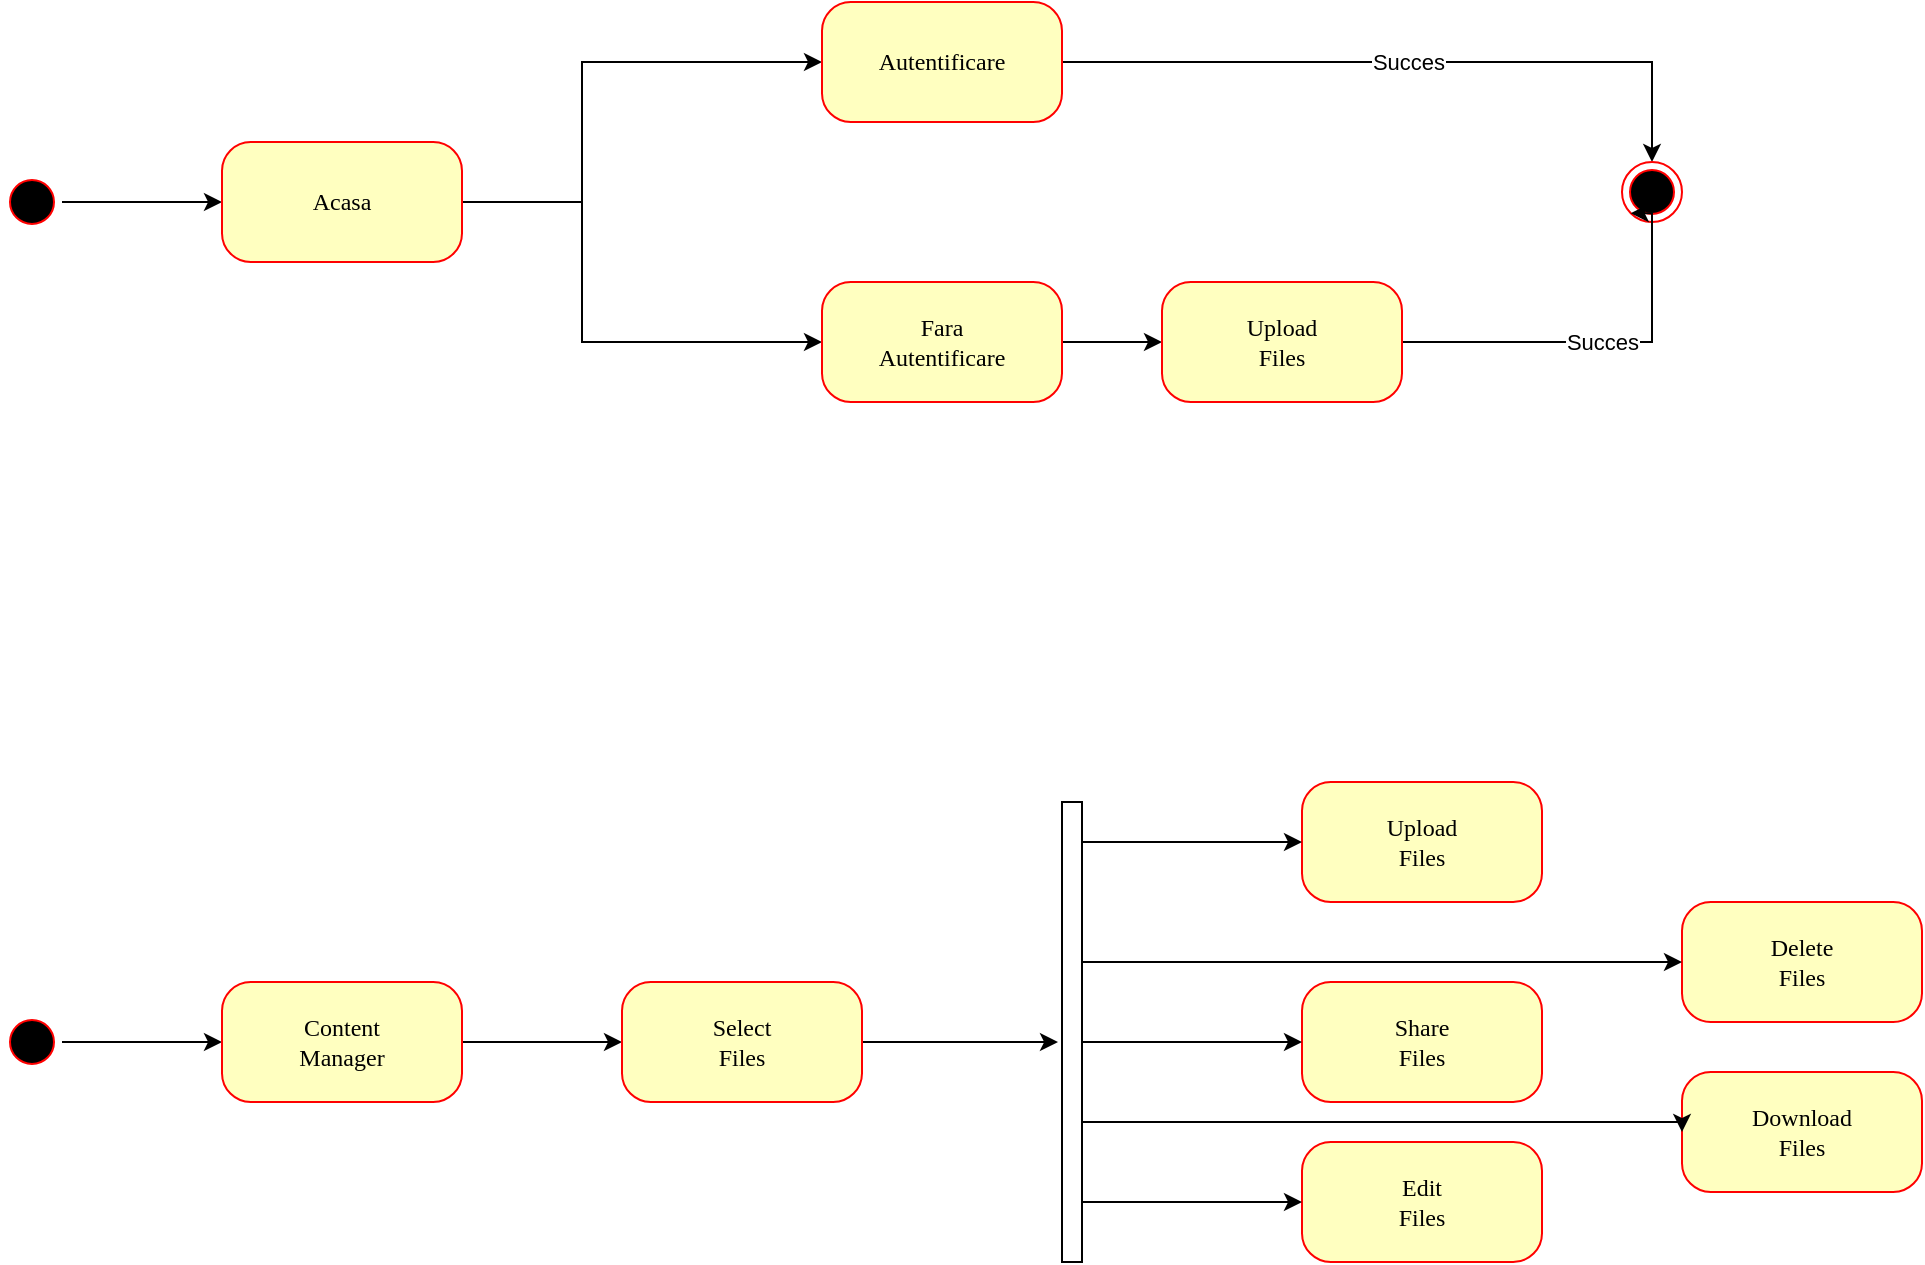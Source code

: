 <mxfile version="10.6.3" type="device"><diagram name="Page-1" id="58cdce13-f638-feb5-8d6f-7d28b1aa9fa0"><mxGraphModel dx="1634" dy="757" grid="1" gridSize="10" guides="1" tooltips="1" connect="1" arrows="1" fold="1" page="1" pageScale="1" pageWidth="1100" pageHeight="850" background="#ffffff" math="0" shadow="0"><root><mxCell id="0"/><mxCell id="1" parent="0"/><mxCell id="fGKS7o-JOWLnxKiUhXKT-14" value="" style="edgeStyle=orthogonalEdgeStyle;rounded=0;orthogonalLoop=1;jettySize=auto;html=1;" edge="1" parent="1" source="382b91b5511bd0f7-1" target="382b91b5511bd0f7-6"><mxGeometry relative="1" as="geometry"/></mxCell><mxCell id="382b91b5511bd0f7-1" value="" style="ellipse;html=1;shape=startState;fillColor=#000000;strokeColor=#ff0000;rounded=1;shadow=0;comic=0;labelBackgroundColor=none;fontFamily=Verdana;fontSize=12;fontColor=#000000;align=center;direction=south;" parent="1" vertex="1"><mxGeometry x="30" y="135" width="30" height="30" as="geometry"/></mxCell><mxCell id="fGKS7o-JOWLnxKiUhXKT-3" style="edgeStyle=orthogonalEdgeStyle;rounded=0;orthogonalLoop=1;jettySize=auto;html=1;entryX=0;entryY=0.5;entryDx=0;entryDy=0;" edge="1" parent="1" source="382b91b5511bd0f7-6" target="fGKS7o-JOWLnxKiUhXKT-1"><mxGeometry relative="1" as="geometry"><Array as="points"><mxPoint x="320" y="150"/><mxPoint x="320" y="80"/></Array></mxGeometry></mxCell><mxCell id="fGKS7o-JOWLnxKiUhXKT-4" style="edgeStyle=orthogonalEdgeStyle;rounded=0;orthogonalLoop=1;jettySize=auto;html=1;entryX=0;entryY=0.5;entryDx=0;entryDy=0;" edge="1" parent="1" source="382b91b5511bd0f7-6" target="fGKS7o-JOWLnxKiUhXKT-2"><mxGeometry relative="1" as="geometry"><Array as="points"><mxPoint x="320" y="150"/><mxPoint x="320" y="220"/></Array></mxGeometry></mxCell><mxCell id="382b91b5511bd0f7-6" value="Acasa&lt;br&gt;" style="rounded=1;whiteSpace=wrap;html=1;arcSize=24;fillColor=#ffffc0;strokeColor=#ff0000;shadow=0;comic=0;labelBackgroundColor=none;fontFamily=Verdana;fontSize=12;fontColor=#000000;align=center;" parent="1" vertex="1"><mxGeometry x="140" y="120" width="120" height="60" as="geometry"/></mxCell><mxCell id="fGKS7o-JOWLnxKiUhXKT-6" value="Succes" style="edgeStyle=orthogonalEdgeStyle;rounded=0;orthogonalLoop=1;jettySize=auto;html=1;exitX=1;exitY=0.5;exitDx=0;exitDy=0;" edge="1" parent="1" source="fGKS7o-JOWLnxKiUhXKT-1" target="fGKS7o-JOWLnxKiUhXKT-5"><mxGeometry relative="1" as="geometry"/></mxCell><mxCell id="fGKS7o-JOWLnxKiUhXKT-1" value="Autentificare&lt;br&gt;" style="rounded=1;whiteSpace=wrap;html=1;arcSize=24;fillColor=#ffffc0;strokeColor=#ff0000;shadow=0;comic=0;labelBackgroundColor=none;fontFamily=Verdana;fontSize=12;fontColor=#000000;align=center;" vertex="1" parent="1"><mxGeometry x="440" y="50" width="120" height="60" as="geometry"/></mxCell><mxCell id="fGKS7o-JOWLnxKiUhXKT-8" value="" style="edgeStyle=orthogonalEdgeStyle;rounded=0;orthogonalLoop=1;jettySize=auto;html=1;" edge="1" parent="1" source="fGKS7o-JOWLnxKiUhXKT-2" target="fGKS7o-JOWLnxKiUhXKT-7"><mxGeometry relative="1" as="geometry"/></mxCell><mxCell id="fGKS7o-JOWLnxKiUhXKT-2" value="Fara&lt;br&gt;Autentificare&lt;br&gt;" style="rounded=1;whiteSpace=wrap;html=1;arcSize=24;fillColor=#ffffc0;strokeColor=#ff0000;shadow=0;comic=0;labelBackgroundColor=none;fontFamily=Verdana;fontSize=12;fontColor=#000000;align=center;" vertex="1" parent="1"><mxGeometry x="440" y="190" width="120" height="60" as="geometry"/></mxCell><mxCell id="fGKS7o-JOWLnxKiUhXKT-5" value="" style="ellipse;html=1;shape=endState;fillColor=#000000;strokeColor=#ff0000;" vertex="1" parent="1"><mxGeometry x="840" y="130" width="30" height="30" as="geometry"/></mxCell><mxCell id="fGKS7o-JOWLnxKiUhXKT-11" value="Succes" style="edgeStyle=orthogonalEdgeStyle;rounded=0;orthogonalLoop=1;jettySize=auto;html=1;entryX=0;entryY=1;entryDx=0;entryDy=0;" edge="1" parent="1" source="fGKS7o-JOWLnxKiUhXKT-7" target="fGKS7o-JOWLnxKiUhXKT-5"><mxGeometry relative="1" as="geometry"><Array as="points"><mxPoint x="855" y="220"/><mxPoint x="855" y="156"/></Array></mxGeometry></mxCell><mxCell id="fGKS7o-JOWLnxKiUhXKT-7" value="Upload&lt;br&gt;Files&lt;br&gt;" style="rounded=1;whiteSpace=wrap;html=1;arcSize=24;fillColor=#ffffc0;strokeColor=#ff0000;shadow=0;comic=0;labelBackgroundColor=none;fontFamily=Verdana;fontSize=12;fontColor=#000000;align=center;" vertex="1" parent="1"><mxGeometry x="610" y="190" width="120" height="60" as="geometry"/></mxCell><mxCell id="fGKS7o-JOWLnxKiUhXKT-15" value="" style="edgeStyle=orthogonalEdgeStyle;rounded=0;orthogonalLoop=1;jettySize=auto;html=1;" edge="1" parent="1" source="fGKS7o-JOWLnxKiUhXKT-12" target="fGKS7o-JOWLnxKiUhXKT-13"><mxGeometry relative="1" as="geometry"/></mxCell><mxCell id="fGKS7o-JOWLnxKiUhXKT-12" value="" style="ellipse;html=1;shape=startState;fillColor=#000000;strokeColor=#ff0000;rounded=1;shadow=0;comic=0;labelBackgroundColor=none;fontFamily=Verdana;fontSize=12;fontColor=#000000;align=center;direction=south;" vertex="1" parent="1"><mxGeometry x="30" y="555" width="30" height="30" as="geometry"/></mxCell><mxCell id="fGKS7o-JOWLnxKiUhXKT-17" value="" style="edgeStyle=orthogonalEdgeStyle;rounded=0;orthogonalLoop=1;jettySize=auto;html=1;" edge="1" parent="1" source="fGKS7o-JOWLnxKiUhXKT-13" target="fGKS7o-JOWLnxKiUhXKT-16"><mxGeometry relative="1" as="geometry"/></mxCell><mxCell id="fGKS7o-JOWLnxKiUhXKT-13" value="Content&lt;br&gt;Manager&lt;br&gt;" style="rounded=1;whiteSpace=wrap;html=1;arcSize=24;fillColor=#ffffc0;strokeColor=#ff0000;shadow=0;comic=0;labelBackgroundColor=none;fontFamily=Verdana;fontSize=12;fontColor=#000000;align=center;" vertex="1" parent="1"><mxGeometry x="140" y="540" width="120" height="60" as="geometry"/></mxCell><mxCell id="fGKS7o-JOWLnxKiUhXKT-27" value="" style="edgeStyle=orthogonalEdgeStyle;rounded=0;orthogonalLoop=1;jettySize=auto;html=1;entryX=-0.2;entryY=0.522;entryDx=0;entryDy=0;entryPerimeter=0;" edge="1" parent="1" source="fGKS7o-JOWLnxKiUhXKT-16" target="fGKS7o-JOWLnxKiUhXKT-25"><mxGeometry relative="1" as="geometry"><mxPoint x="540" y="570" as="targetPoint"/></mxGeometry></mxCell><mxCell id="fGKS7o-JOWLnxKiUhXKT-16" value="Select&lt;br&gt;Files&lt;br&gt;" style="rounded=1;whiteSpace=wrap;html=1;arcSize=24;fillColor=#ffffc0;strokeColor=#ff0000;shadow=0;comic=0;labelBackgroundColor=none;fontFamily=Verdana;fontSize=12;fontColor=#000000;align=center;" vertex="1" parent="1"><mxGeometry x="340" y="540" width="120" height="60" as="geometry"/></mxCell><mxCell id="fGKS7o-JOWLnxKiUhXKT-18" value="Upload&lt;br&gt;Files&lt;br&gt;" style="rounded=1;whiteSpace=wrap;html=1;arcSize=24;fillColor=#ffffc0;strokeColor=#ff0000;shadow=0;comic=0;labelBackgroundColor=none;fontFamily=Verdana;fontSize=12;fontColor=#000000;align=center;" vertex="1" parent="1"><mxGeometry x="680" y="440" width="120" height="60" as="geometry"/></mxCell><mxCell id="fGKS7o-JOWLnxKiUhXKT-20" value="Share&lt;br&gt;Files&lt;br&gt;" style="rounded=1;whiteSpace=wrap;html=1;arcSize=24;fillColor=#ffffc0;strokeColor=#ff0000;shadow=0;comic=0;labelBackgroundColor=none;fontFamily=Verdana;fontSize=12;fontColor=#000000;align=center;" vertex="1" parent="1"><mxGeometry x="680" y="540" width="120" height="60" as="geometry"/></mxCell><mxCell id="fGKS7o-JOWLnxKiUhXKT-21" value="Edit&lt;br&gt;Files&lt;br&gt;" style="rounded=1;whiteSpace=wrap;html=1;arcSize=24;fillColor=#ffffc0;strokeColor=#ff0000;shadow=0;comic=0;labelBackgroundColor=none;fontFamily=Verdana;fontSize=12;fontColor=#000000;align=center;" vertex="1" parent="1"><mxGeometry x="680" y="620" width="120" height="60" as="geometry"/></mxCell><mxCell id="fGKS7o-JOWLnxKiUhXKT-22" value="Download&lt;br&gt;Files&lt;br&gt;" style="rounded=1;whiteSpace=wrap;html=1;arcSize=24;fillColor=#ffffc0;strokeColor=#ff0000;shadow=0;comic=0;labelBackgroundColor=none;fontFamily=Verdana;fontSize=12;fontColor=#000000;align=center;" vertex="1" parent="1"><mxGeometry x="870" y="585" width="120" height="60" as="geometry"/></mxCell><mxCell id="fGKS7o-JOWLnxKiUhXKT-23" value="Delete&lt;br&gt;Files&lt;br&gt;" style="rounded=1;whiteSpace=wrap;html=1;arcSize=24;fillColor=#ffffc0;strokeColor=#ff0000;shadow=0;comic=0;labelBackgroundColor=none;fontFamily=Verdana;fontSize=12;fontColor=#000000;align=center;" vertex="1" parent="1"><mxGeometry x="870" y="500" width="120" height="60" as="geometry"/></mxCell><mxCell id="fGKS7o-JOWLnxKiUhXKT-28" style="edgeStyle=orthogonalEdgeStyle;rounded=0;orthogonalLoop=1;jettySize=auto;html=1;entryX=0;entryY=0.5;entryDx=0;entryDy=0;" edge="1" parent="1" source="fGKS7o-JOWLnxKiUhXKT-25" target="fGKS7o-JOWLnxKiUhXKT-18"><mxGeometry relative="1" as="geometry"><Array as="points"><mxPoint x="600" y="470"/><mxPoint x="600" y="470"/></Array></mxGeometry></mxCell><mxCell id="fGKS7o-JOWLnxKiUhXKT-29" style="edgeStyle=orthogonalEdgeStyle;rounded=0;orthogonalLoop=1;jettySize=auto;html=1;entryX=0;entryY=0.5;entryDx=0;entryDy=0;" edge="1" parent="1" source="fGKS7o-JOWLnxKiUhXKT-25" target="fGKS7o-JOWLnxKiUhXKT-20"><mxGeometry relative="1" as="geometry"><Array as="points"><mxPoint x="610" y="570"/><mxPoint x="610" y="570"/></Array></mxGeometry></mxCell><mxCell id="fGKS7o-JOWLnxKiUhXKT-30" style="edgeStyle=orthogonalEdgeStyle;rounded=0;orthogonalLoop=1;jettySize=auto;html=1;entryX=0;entryY=0.5;entryDx=0;entryDy=0;" edge="1" parent="1" source="fGKS7o-JOWLnxKiUhXKT-25" target="fGKS7o-JOWLnxKiUhXKT-21"><mxGeometry relative="1" as="geometry"><Array as="points"><mxPoint x="565" y="650"/><mxPoint x="565" y="650"/></Array></mxGeometry></mxCell><mxCell id="fGKS7o-JOWLnxKiUhXKT-31" style="edgeStyle=orthogonalEdgeStyle;rounded=0;orthogonalLoop=1;jettySize=auto;html=1;entryX=0;entryY=0.5;entryDx=0;entryDy=0;" edge="1" parent="1" source="fGKS7o-JOWLnxKiUhXKT-25" target="fGKS7o-JOWLnxKiUhXKT-23"><mxGeometry relative="1" as="geometry"><Array as="points"><mxPoint x="820" y="530"/><mxPoint x="820" y="530"/></Array></mxGeometry></mxCell><mxCell id="fGKS7o-JOWLnxKiUhXKT-32" style="edgeStyle=orthogonalEdgeStyle;rounded=0;orthogonalLoop=1;jettySize=auto;html=1;entryX=0;entryY=0.5;entryDx=0;entryDy=0;" edge="1" parent="1" source="fGKS7o-JOWLnxKiUhXKT-25" target="fGKS7o-JOWLnxKiUhXKT-22"><mxGeometry relative="1" as="geometry"><mxPoint x="850" y="615" as="targetPoint"/><Array as="points"><mxPoint x="870" y="610"/></Array></mxGeometry></mxCell><mxCell id="fGKS7o-JOWLnxKiUhXKT-25" value="" style="html=1;points=[];perimeter=orthogonalPerimeter;" vertex="1" parent="1"><mxGeometry x="560" y="450" width="10" height="230" as="geometry"/></mxCell></root></mxGraphModel></diagram></mxfile>